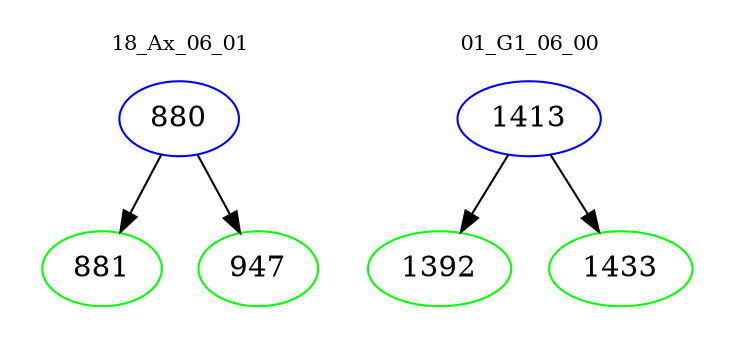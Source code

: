 digraph{
subgraph cluster_0 {
color = white
label = "18_Ax_06_01";
fontsize=10;
T0_880 [label="880", color="blue"]
T0_880 -> T0_881 [color="black"]
T0_881 [label="881", color="green"]
T0_880 -> T0_947 [color="black"]
T0_947 [label="947", color="green"]
}
subgraph cluster_1 {
color = white
label = "01_G1_06_00";
fontsize=10;
T1_1413 [label="1413", color="blue"]
T1_1413 -> T1_1392 [color="black"]
T1_1392 [label="1392", color="green"]
T1_1413 -> T1_1433 [color="black"]
T1_1433 [label="1433", color="green"]
}
}
